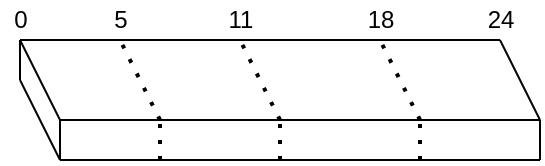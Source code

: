 <mxfile version="15.5.5" type="device"><diagram id="LyEIeESCZjt7O4MBNm6a" name="Page-1"><mxGraphModel dx="395" dy="221" grid="1" gridSize="10" guides="1" tooltips="1" connect="1" arrows="1" fold="1" page="1" pageScale="1" pageWidth="980" pageHeight="690" math="0" shadow="0"><root><mxCell id="0"/><mxCell id="1" parent="0"/><mxCell id="97rZnZANHNNc24336Nsq-2" value="" style="endArrow=none;html=1;rounded=0;" edge="1" parent="1"><mxGeometry width="50" height="50" relative="1" as="geometry"><mxPoint x="280" y="120" as="sourcePoint"/><mxPoint x="520" y="120" as="targetPoint"/></mxGeometry></mxCell><mxCell id="97rZnZANHNNc24336Nsq-3" value="" style="endArrow=none;html=1;rounded=0;" edge="1" parent="1"><mxGeometry width="50" height="50" relative="1" as="geometry"><mxPoint x="300" y="160" as="sourcePoint"/><mxPoint x="540" y="160" as="targetPoint"/></mxGeometry></mxCell><mxCell id="97rZnZANHNNc24336Nsq-4" value="" style="endArrow=none;html=1;rounded=0;" edge="1" parent="1"><mxGeometry width="50" height="50" relative="1" as="geometry"><mxPoint x="300" y="160" as="sourcePoint"/><mxPoint x="280" y="120" as="targetPoint"/></mxGeometry></mxCell><mxCell id="97rZnZANHNNc24336Nsq-5" value="" style="endArrow=none;html=1;rounded=0;" edge="1" parent="1"><mxGeometry width="50" height="50" relative="1" as="geometry"><mxPoint x="540" y="160" as="sourcePoint"/><mxPoint x="520" y="120" as="targetPoint"/></mxGeometry></mxCell><mxCell id="97rZnZANHNNc24336Nsq-6" value="" style="endArrow=none;html=1;rounded=0;" edge="1" parent="1"><mxGeometry width="50" height="50" relative="1" as="geometry"><mxPoint x="300" y="180" as="sourcePoint"/><mxPoint x="540" y="180" as="targetPoint"/></mxGeometry></mxCell><mxCell id="97rZnZANHNNc24336Nsq-7" value="" style="endArrow=none;html=1;rounded=0;" edge="1" parent="1"><mxGeometry width="50" height="50" relative="1" as="geometry"><mxPoint x="300" y="180" as="sourcePoint"/><mxPoint x="280" y="140" as="targetPoint"/></mxGeometry></mxCell><mxCell id="97rZnZANHNNc24336Nsq-8" value="" style="endArrow=none;html=1;rounded=0;" edge="1" parent="1"><mxGeometry width="50" height="50" relative="1" as="geometry"><mxPoint x="280" y="140" as="sourcePoint"/><mxPoint x="280" y="120" as="targetPoint"/></mxGeometry></mxCell><mxCell id="97rZnZANHNNc24336Nsq-9" value="" style="endArrow=none;html=1;rounded=0;" edge="1" parent="1"><mxGeometry width="50" height="50" relative="1" as="geometry"><mxPoint x="300" y="180" as="sourcePoint"/><mxPoint x="300" y="160" as="targetPoint"/></mxGeometry></mxCell><mxCell id="97rZnZANHNNc24336Nsq-10" value="" style="endArrow=none;html=1;rounded=0;" edge="1" parent="1"><mxGeometry width="50" height="50" relative="1" as="geometry"><mxPoint x="540" y="180" as="sourcePoint"/><mxPoint x="540" y="160" as="targetPoint"/></mxGeometry></mxCell><mxCell id="97rZnZANHNNc24336Nsq-15" value="" style="endArrow=none;dashed=1;html=1;dashPattern=1 3;strokeWidth=2;rounded=0;" edge="1" parent="1"><mxGeometry width="50" height="50" relative="1" as="geometry"><mxPoint x="350" y="160.0" as="sourcePoint"/><mxPoint x="330" y="120.0" as="targetPoint"/></mxGeometry></mxCell><mxCell id="97rZnZANHNNc24336Nsq-16" value="" style="endArrow=none;dashed=1;html=1;dashPattern=1 3;strokeWidth=2;rounded=0;" edge="1" parent="1"><mxGeometry width="50" height="50" relative="1" as="geometry"><mxPoint x="410" y="160.0" as="sourcePoint"/><mxPoint x="390" y="120.0" as="targetPoint"/></mxGeometry></mxCell><mxCell id="97rZnZANHNNc24336Nsq-17" value="" style="endArrow=none;dashed=1;html=1;dashPattern=1 3;strokeWidth=2;rounded=0;" edge="1" parent="1"><mxGeometry width="50" height="50" relative="1" as="geometry"><mxPoint x="480" y="160.0" as="sourcePoint"/><mxPoint x="460" y="120.0" as="targetPoint"/></mxGeometry></mxCell><mxCell id="97rZnZANHNNc24336Nsq-18" value="" style="endArrow=none;dashed=1;html=1;dashPattern=1 3;strokeWidth=2;rounded=0;" edge="1" parent="1"><mxGeometry width="50" height="50" relative="1" as="geometry"><mxPoint x="350" y="180" as="sourcePoint"/><mxPoint x="350" y="160" as="targetPoint"/></mxGeometry></mxCell><mxCell id="97rZnZANHNNc24336Nsq-19" value="" style="endArrow=none;dashed=1;html=1;dashPattern=1 3;strokeWidth=2;rounded=0;" edge="1" parent="1"><mxGeometry width="50" height="50" relative="1" as="geometry"><mxPoint x="410" y="180" as="sourcePoint"/><mxPoint x="410" y="160.0" as="targetPoint"/></mxGeometry></mxCell><mxCell id="97rZnZANHNNc24336Nsq-20" value="" style="endArrow=none;dashed=1;html=1;dashPattern=1 3;strokeWidth=2;rounded=0;" edge="1" parent="1"><mxGeometry width="50" height="50" relative="1" as="geometry"><mxPoint x="480" y="180" as="sourcePoint"/><mxPoint x="480" y="160.0" as="targetPoint"/></mxGeometry></mxCell><mxCell id="97rZnZANHNNc24336Nsq-21" value="5" style="text;html=1;align=center;verticalAlign=middle;resizable=0;points=[];autosize=1;strokeColor=none;fillColor=none;" vertex="1" parent="1"><mxGeometry x="320" y="100" width="20" height="20" as="geometry"/></mxCell><mxCell id="97rZnZANHNNc24336Nsq-22" value="0" style="text;html=1;align=center;verticalAlign=middle;resizable=0;points=[];autosize=1;strokeColor=none;fillColor=none;" vertex="1" parent="1"><mxGeometry x="270" y="100" width="20" height="20" as="geometry"/></mxCell><mxCell id="97rZnZANHNNc24336Nsq-23" value="11" style="text;html=1;align=center;verticalAlign=middle;resizable=0;points=[];autosize=1;strokeColor=none;fillColor=none;" vertex="1" parent="1"><mxGeometry x="375" y="100" width="30" height="20" as="geometry"/></mxCell><mxCell id="97rZnZANHNNc24336Nsq-24" value="18" style="text;html=1;align=center;verticalAlign=middle;resizable=0;points=[];autosize=1;strokeColor=none;fillColor=none;" vertex="1" parent="1"><mxGeometry x="445" y="100" width="30" height="20" as="geometry"/></mxCell><mxCell id="97rZnZANHNNc24336Nsq-26" value="24" style="text;html=1;align=center;verticalAlign=middle;resizable=0;points=[];autosize=1;strokeColor=none;fillColor=none;" vertex="1" parent="1"><mxGeometry x="505" y="100" width="30" height="20" as="geometry"/></mxCell></root></mxGraphModel></diagram></mxfile>